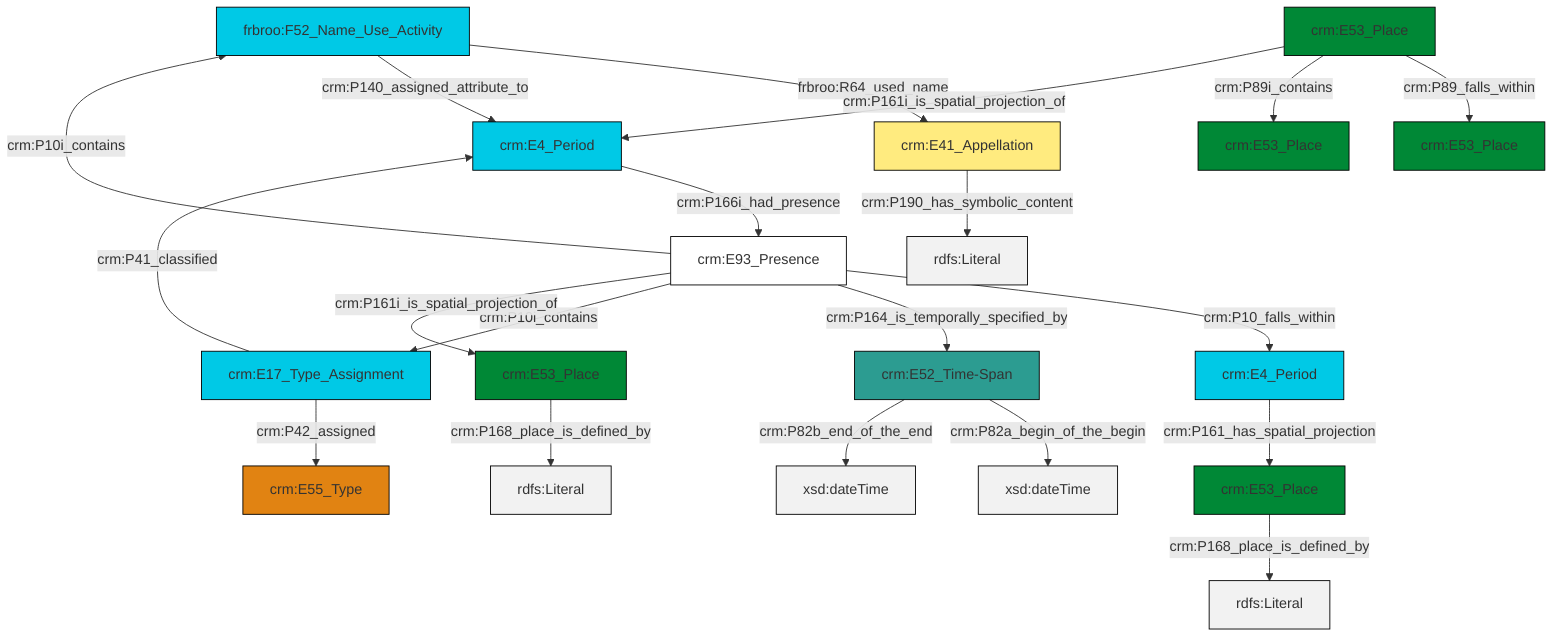 graph TD
classDef Literal fill:#f2f2f2,stroke:#000000;
classDef CRM_Entity fill:#FFFFFF,stroke:#000000;
classDef Temporal_Entity fill:#00C9E6, stroke:#000000;
classDef Type fill:#E18312, stroke:#000000;
classDef Time-Span fill:#2C9C91, stroke:#000000;
classDef Appellation fill:#FFEB7F, stroke:#000000;
classDef Place fill:#008836, stroke:#000000;
classDef Persistent_Item fill:#B266B2, stroke:#000000;
classDef Conceptual_Object fill:#FFD700, stroke:#000000;
classDef Physical_Thing fill:#D2B48C, stroke:#000000;
classDef Actor fill:#f58aad, stroke:#000000;
classDef PC_Classes fill:#4ce600, stroke:#000000;
classDef Multi fill:#cccccc,stroke:#000000;

0["frbroo:F52_Name_Use_Activity"]:::Temporal_Entity -->|frbroo:R64_used_name| 1["crm:E41_Appellation"]:::Appellation
2["crm:E4_Period"]:::Temporal_Entity -->|crm:P161_has_spatial_projection| 3["crm:E53_Place"]:::Place
6["crm:E53_Place"]:::Place -->|crm:P168_place_is_defined_by| 7[rdfs:Literal]:::Literal
8["crm:E52_Time-Span"]:::Time-Span -->|crm:P82a_begin_of_the_begin| 9[xsd:dateTime]:::Literal
11["crm:E4_Period"]:::Temporal_Entity -->|crm:P166i_had_presence| 12["crm:E93_Presence"]:::CRM_Entity
1["crm:E41_Appellation"]:::Appellation -->|crm:P190_has_symbolic_content| 13[rdfs:Literal]:::Literal
12["crm:E93_Presence"]:::CRM_Entity -->|crm:P10_falls_within| 2["crm:E4_Period"]:::Temporal_Entity
12["crm:E93_Presence"]:::CRM_Entity -->|crm:P10i_contains| 0["frbroo:F52_Name_Use_Activity"]:::Temporal_Entity
0["frbroo:F52_Name_Use_Activity"]:::Temporal_Entity -->|crm:P140_assigned_attribute_to| 11["crm:E4_Period"]:::Temporal_Entity
19["crm:E53_Place"]:::Place -->|crm:P89_falls_within| 23["crm:E53_Place"]:::Place
19["crm:E53_Place"]:::Place -->|crm:P89i_contains| 14["crm:E53_Place"]:::Place
25["crm:E17_Type_Assignment"]:::Temporal_Entity -->|crm:P41_classified| 11["crm:E4_Period"]:::Temporal_Entity
25["crm:E17_Type_Assignment"]:::Temporal_Entity -->|crm:P42_assigned| 17["crm:E55_Type"]:::Type
12["crm:E93_Presence"]:::CRM_Entity -->|crm:P164_is_temporally_specified_by| 8["crm:E52_Time-Span"]:::Time-Span
3["crm:E53_Place"]:::Place -->|crm:P168_place_is_defined_by| 27[rdfs:Literal]:::Literal
19["crm:E53_Place"]:::Place -->|crm:P161i_is_spatial_projection_of| 11["crm:E4_Period"]:::Temporal_Entity
8["crm:E52_Time-Span"]:::Time-Span -->|crm:P82b_end_of_the_end| 29[xsd:dateTime]:::Literal
12["crm:E93_Presence"]:::CRM_Entity -->|crm:P10i_contains| 25["crm:E17_Type_Assignment"]:::Temporal_Entity
12["crm:E93_Presence"]:::CRM_Entity -->|crm:P161i_is_spatial_projection_of| 6["crm:E53_Place"]:::Place